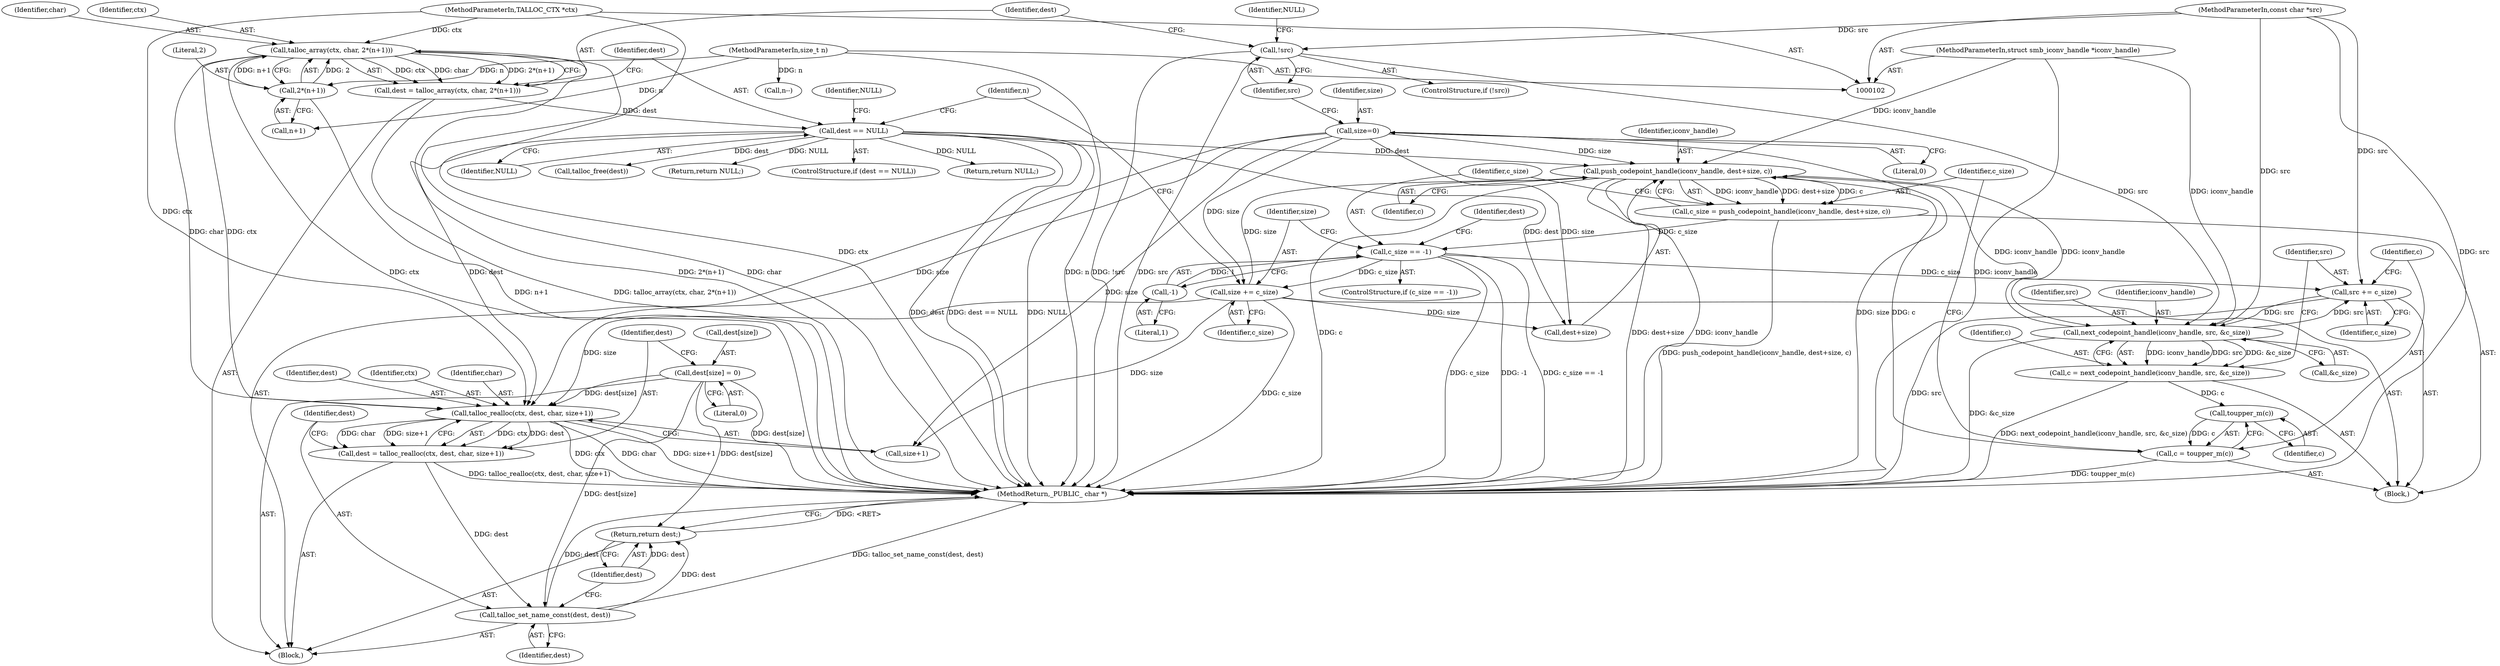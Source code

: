 digraph "1_samba_ba5dbda6d0174a59d221c45cca52ecd232820d48_1@API" {
"1000187" [label="(Call,talloc_realloc(ctx, dest, char, size+1))"];
"1000121" [label="(Call,talloc_array(ctx, char, 2*(n+1)))"];
"1000104" [label="(MethodParameterIn,TALLOC_CTX *ctx)"];
"1000124" [label="(Call,2*(n+1))"];
"1000106" [label="(MethodParameterIn,size_t n)"];
"1000180" [label="(Call,dest[size] = 0)"];
"1000130" [label="(Call,dest == NULL)"];
"1000119" [label="(Call,dest = talloc_array(ctx, char, 2*(n+1)))"];
"1000177" [label="(Call,size += c_size)"];
"1000168" [label="(Call,c_size == -1)"];
"1000159" [label="(Call,c_size = push_codepoint_handle(iconv_handle, dest+size, c))"];
"1000161" [label="(Call,push_codepoint_handle(iconv_handle, dest+size, c))"];
"1000147" [label="(Call,next_codepoint_handle(iconv_handle, src, &c_size))"];
"1000103" [label="(MethodParameterIn,struct smb_iconv_handle *iconv_handle)"];
"1000114" [label="(Call,!src)"];
"1000105" [label="(MethodParameterIn,const char *src)"];
"1000152" [label="(Call,src += c_size)"];
"1000109" [label="(Call,size=0)"];
"1000155" [label="(Call,c = toupper_m(c))"];
"1000157" [label="(Call,toupper_m(c))"];
"1000145" [label="(Call,c = next_codepoint_handle(iconv_handle, src, &c_size))"];
"1000170" [label="(Call,-1)"];
"1000185" [label="(Call,dest = talloc_realloc(ctx, dest, char, size+1))"];
"1000194" [label="(Call,talloc_set_name_const(dest, dest))"];
"1000197" [label="(Return,return dest;)"];
"1000173" [label="(Call,talloc_free(dest))"];
"1000190" [label="(Identifier,char)"];
"1000161" [label="(Call,push_codepoint_handle(iconv_handle, dest+size, c))"];
"1000124" [label="(Call,2*(n+1))"];
"1000177" [label="(Call,size += c_size)"];
"1000194" [label="(Call,talloc_set_name_const(dest, dest))"];
"1000156" [label="(Identifier,c)"];
"1000114" [label="(Call,!src)"];
"1000168" [label="(Call,c_size == -1)"];
"1000150" [label="(Call,&c_size)"];
"1000198" [label="(Identifier,dest)"];
"1000186" [label="(Identifier,dest)"];
"1000184" [label="(Literal,0)"];
"1000123" [label="(Identifier,char)"];
"1000134" [label="(Return,return NULL;)"];
"1000118" [label="(Identifier,NULL)"];
"1000195" [label="(Identifier,dest)"];
"1000125" [label="(Literal,2)"];
"1000152" [label="(Call,src += c_size)"];
"1000166" [label="(Identifier,c)"];
"1000155" [label="(Call,c = toupper_m(c))"];
"1000115" [label="(Identifier,src)"];
"1000119" [label="(Call,dest = talloc_array(ctx, char, 2*(n+1)))"];
"1000174" [label="(Identifier,dest)"];
"1000159" [label="(Call,c_size = push_codepoint_handle(iconv_handle, dest+size, c))"];
"1000191" [label="(Call,size+1)"];
"1000120" [label="(Identifier,dest)"];
"1000142" [label="(Block,)"];
"1000105" [label="(MethodParameterIn,const char *src)"];
"1000162" [label="(Identifier,iconv_handle)"];
"1000187" [label="(Call,talloc_realloc(ctx, dest, char, size+1))"];
"1000110" [label="(Identifier,size)"];
"1000129" [label="(ControlStructure,if (dest == NULL))"];
"1000145" [label="(Call,c = next_codepoint_handle(iconv_handle, src, &c_size))"];
"1000171" [label="(Literal,1)"];
"1000138" [label="(Call,n--)"];
"1000157" [label="(Call,toupper_m(c))"];
"1000197" [label="(Return,return dest;)"];
"1000126" [label="(Call,n+1)"];
"1000130" [label="(Call,dest == NULL)"];
"1000178" [label="(Identifier,size)"];
"1000189" [label="(Identifier,dest)"];
"1000107" [label="(Block,)"];
"1000135" [label="(Identifier,NULL)"];
"1000170" [label="(Call,-1)"];
"1000103" [label="(MethodParameterIn,struct smb_iconv_handle *iconv_handle)"];
"1000121" [label="(Call,talloc_array(ctx, char, 2*(n+1)))"];
"1000106" [label="(MethodParameterIn,size_t n)"];
"1000111" [label="(Literal,0)"];
"1000146" [label="(Identifier,c)"];
"1000139" [label="(Identifier,n)"];
"1000175" [label="(Return,return NULL;)"];
"1000158" [label="(Identifier,c)"];
"1000196" [label="(Identifier,dest)"];
"1000148" [label="(Identifier,iconv_handle)"];
"1000180" [label="(Call,dest[size] = 0)"];
"1000163" [label="(Call,dest+size)"];
"1000149" [label="(Identifier,src)"];
"1000113" [label="(ControlStructure,if (!src))"];
"1000109" [label="(Call,size=0)"];
"1000132" [label="(Identifier,NULL)"];
"1000153" [label="(Identifier,src)"];
"1000154" [label="(Identifier,c_size)"];
"1000122" [label="(Identifier,ctx)"];
"1000188" [label="(Identifier,ctx)"];
"1000160" [label="(Identifier,c_size)"];
"1000179" [label="(Identifier,c_size)"];
"1000147" [label="(Call,next_codepoint_handle(iconv_handle, src, &c_size))"];
"1000181" [label="(Call,dest[size])"];
"1000131" [label="(Identifier,dest)"];
"1000167" [label="(ControlStructure,if (c_size == -1))"];
"1000104" [label="(MethodParameterIn,TALLOC_CTX *ctx)"];
"1000185" [label="(Call,dest = talloc_realloc(ctx, dest, char, size+1))"];
"1000199" [label="(MethodReturn,_PUBLIC_ char *)"];
"1000169" [label="(Identifier,c_size)"];
"1000187" -> "1000185"  [label="AST: "];
"1000187" -> "1000191"  [label="CFG: "];
"1000188" -> "1000187"  [label="AST: "];
"1000189" -> "1000187"  [label="AST: "];
"1000190" -> "1000187"  [label="AST: "];
"1000191" -> "1000187"  [label="AST: "];
"1000185" -> "1000187"  [label="CFG: "];
"1000187" -> "1000199"  [label="DDG: ctx"];
"1000187" -> "1000199"  [label="DDG: char"];
"1000187" -> "1000199"  [label="DDG: size+1"];
"1000187" -> "1000185"  [label="DDG: ctx"];
"1000187" -> "1000185"  [label="DDG: dest"];
"1000187" -> "1000185"  [label="DDG: char"];
"1000187" -> "1000185"  [label="DDG: size+1"];
"1000121" -> "1000187"  [label="DDG: ctx"];
"1000121" -> "1000187"  [label="DDG: char"];
"1000104" -> "1000187"  [label="DDG: ctx"];
"1000180" -> "1000187"  [label="DDG: dest[size]"];
"1000130" -> "1000187"  [label="DDG: dest"];
"1000177" -> "1000187"  [label="DDG: size"];
"1000109" -> "1000187"  [label="DDG: size"];
"1000121" -> "1000119"  [label="AST: "];
"1000121" -> "1000124"  [label="CFG: "];
"1000122" -> "1000121"  [label="AST: "];
"1000123" -> "1000121"  [label="AST: "];
"1000124" -> "1000121"  [label="AST: "];
"1000119" -> "1000121"  [label="CFG: "];
"1000121" -> "1000199"  [label="DDG: char"];
"1000121" -> "1000199"  [label="DDG: ctx"];
"1000121" -> "1000199"  [label="DDG: 2*(n+1)"];
"1000121" -> "1000119"  [label="DDG: ctx"];
"1000121" -> "1000119"  [label="DDG: char"];
"1000121" -> "1000119"  [label="DDG: 2*(n+1)"];
"1000104" -> "1000121"  [label="DDG: ctx"];
"1000124" -> "1000121"  [label="DDG: 2"];
"1000124" -> "1000121"  [label="DDG: n+1"];
"1000104" -> "1000102"  [label="AST: "];
"1000104" -> "1000199"  [label="DDG: ctx"];
"1000124" -> "1000126"  [label="CFG: "];
"1000125" -> "1000124"  [label="AST: "];
"1000126" -> "1000124"  [label="AST: "];
"1000124" -> "1000199"  [label="DDG: n+1"];
"1000106" -> "1000124"  [label="DDG: n"];
"1000106" -> "1000102"  [label="AST: "];
"1000106" -> "1000199"  [label="DDG: n"];
"1000106" -> "1000126"  [label="DDG: n"];
"1000106" -> "1000138"  [label="DDG: n"];
"1000180" -> "1000107"  [label="AST: "];
"1000180" -> "1000184"  [label="CFG: "];
"1000181" -> "1000180"  [label="AST: "];
"1000184" -> "1000180"  [label="AST: "];
"1000186" -> "1000180"  [label="CFG: "];
"1000180" -> "1000199"  [label="DDG: dest[size]"];
"1000180" -> "1000194"  [label="DDG: dest[size]"];
"1000180" -> "1000197"  [label="DDG: dest[size]"];
"1000130" -> "1000129"  [label="AST: "];
"1000130" -> "1000132"  [label="CFG: "];
"1000131" -> "1000130"  [label="AST: "];
"1000132" -> "1000130"  [label="AST: "];
"1000135" -> "1000130"  [label="CFG: "];
"1000139" -> "1000130"  [label="CFG: "];
"1000130" -> "1000199"  [label="DDG: dest == NULL"];
"1000130" -> "1000199"  [label="DDG: NULL"];
"1000130" -> "1000199"  [label="DDG: dest"];
"1000119" -> "1000130"  [label="DDG: dest"];
"1000130" -> "1000134"  [label="DDG: NULL"];
"1000130" -> "1000161"  [label="DDG: dest"];
"1000130" -> "1000163"  [label="DDG: dest"];
"1000130" -> "1000173"  [label="DDG: dest"];
"1000130" -> "1000175"  [label="DDG: NULL"];
"1000119" -> "1000107"  [label="AST: "];
"1000120" -> "1000119"  [label="AST: "];
"1000131" -> "1000119"  [label="CFG: "];
"1000119" -> "1000199"  [label="DDG: talloc_array(ctx, char, 2*(n+1))"];
"1000177" -> "1000142"  [label="AST: "];
"1000177" -> "1000179"  [label="CFG: "];
"1000178" -> "1000177"  [label="AST: "];
"1000179" -> "1000177"  [label="AST: "];
"1000139" -> "1000177"  [label="CFG: "];
"1000177" -> "1000199"  [label="DDG: c_size"];
"1000177" -> "1000161"  [label="DDG: size"];
"1000177" -> "1000163"  [label="DDG: size"];
"1000168" -> "1000177"  [label="DDG: c_size"];
"1000109" -> "1000177"  [label="DDG: size"];
"1000177" -> "1000191"  [label="DDG: size"];
"1000168" -> "1000167"  [label="AST: "];
"1000168" -> "1000170"  [label="CFG: "];
"1000169" -> "1000168"  [label="AST: "];
"1000170" -> "1000168"  [label="AST: "];
"1000174" -> "1000168"  [label="CFG: "];
"1000178" -> "1000168"  [label="CFG: "];
"1000168" -> "1000199"  [label="DDG: c_size == -1"];
"1000168" -> "1000199"  [label="DDG: c_size"];
"1000168" -> "1000199"  [label="DDG: -1"];
"1000168" -> "1000152"  [label="DDG: c_size"];
"1000159" -> "1000168"  [label="DDG: c_size"];
"1000170" -> "1000168"  [label="DDG: 1"];
"1000159" -> "1000142"  [label="AST: "];
"1000159" -> "1000161"  [label="CFG: "];
"1000160" -> "1000159"  [label="AST: "];
"1000161" -> "1000159"  [label="AST: "];
"1000169" -> "1000159"  [label="CFG: "];
"1000159" -> "1000199"  [label="DDG: push_codepoint_handle(iconv_handle, dest+size, c)"];
"1000161" -> "1000159"  [label="DDG: iconv_handle"];
"1000161" -> "1000159"  [label="DDG: dest+size"];
"1000161" -> "1000159"  [label="DDG: c"];
"1000161" -> "1000166"  [label="CFG: "];
"1000162" -> "1000161"  [label="AST: "];
"1000163" -> "1000161"  [label="AST: "];
"1000166" -> "1000161"  [label="AST: "];
"1000161" -> "1000199"  [label="DDG: c"];
"1000161" -> "1000199"  [label="DDG: dest+size"];
"1000161" -> "1000199"  [label="DDG: iconv_handle"];
"1000161" -> "1000147"  [label="DDG: iconv_handle"];
"1000147" -> "1000161"  [label="DDG: iconv_handle"];
"1000103" -> "1000161"  [label="DDG: iconv_handle"];
"1000109" -> "1000161"  [label="DDG: size"];
"1000155" -> "1000161"  [label="DDG: c"];
"1000147" -> "1000145"  [label="AST: "];
"1000147" -> "1000150"  [label="CFG: "];
"1000148" -> "1000147"  [label="AST: "];
"1000149" -> "1000147"  [label="AST: "];
"1000150" -> "1000147"  [label="AST: "];
"1000145" -> "1000147"  [label="CFG: "];
"1000147" -> "1000199"  [label="DDG: &c_size"];
"1000147" -> "1000145"  [label="DDG: iconv_handle"];
"1000147" -> "1000145"  [label="DDG: src"];
"1000147" -> "1000145"  [label="DDG: &c_size"];
"1000103" -> "1000147"  [label="DDG: iconv_handle"];
"1000114" -> "1000147"  [label="DDG: src"];
"1000152" -> "1000147"  [label="DDG: src"];
"1000105" -> "1000147"  [label="DDG: src"];
"1000147" -> "1000152"  [label="DDG: src"];
"1000103" -> "1000102"  [label="AST: "];
"1000103" -> "1000199"  [label="DDG: iconv_handle"];
"1000114" -> "1000113"  [label="AST: "];
"1000114" -> "1000115"  [label="CFG: "];
"1000115" -> "1000114"  [label="AST: "];
"1000118" -> "1000114"  [label="CFG: "];
"1000120" -> "1000114"  [label="CFG: "];
"1000114" -> "1000199"  [label="DDG: !src"];
"1000114" -> "1000199"  [label="DDG: src"];
"1000105" -> "1000114"  [label="DDG: src"];
"1000105" -> "1000102"  [label="AST: "];
"1000105" -> "1000199"  [label="DDG: src"];
"1000105" -> "1000152"  [label="DDG: src"];
"1000152" -> "1000142"  [label="AST: "];
"1000152" -> "1000154"  [label="CFG: "];
"1000153" -> "1000152"  [label="AST: "];
"1000154" -> "1000152"  [label="AST: "];
"1000156" -> "1000152"  [label="CFG: "];
"1000152" -> "1000199"  [label="DDG: src"];
"1000109" -> "1000107"  [label="AST: "];
"1000109" -> "1000111"  [label="CFG: "];
"1000110" -> "1000109"  [label="AST: "];
"1000111" -> "1000109"  [label="AST: "];
"1000115" -> "1000109"  [label="CFG: "];
"1000109" -> "1000199"  [label="DDG: size"];
"1000109" -> "1000163"  [label="DDG: size"];
"1000109" -> "1000191"  [label="DDG: size"];
"1000155" -> "1000142"  [label="AST: "];
"1000155" -> "1000157"  [label="CFG: "];
"1000156" -> "1000155"  [label="AST: "];
"1000157" -> "1000155"  [label="AST: "];
"1000160" -> "1000155"  [label="CFG: "];
"1000155" -> "1000199"  [label="DDG: toupper_m(c)"];
"1000157" -> "1000155"  [label="DDG: c"];
"1000157" -> "1000158"  [label="CFG: "];
"1000158" -> "1000157"  [label="AST: "];
"1000145" -> "1000157"  [label="DDG: c"];
"1000145" -> "1000142"  [label="AST: "];
"1000146" -> "1000145"  [label="AST: "];
"1000153" -> "1000145"  [label="CFG: "];
"1000145" -> "1000199"  [label="DDG: next_codepoint_handle(iconv_handle, src, &c_size)"];
"1000170" -> "1000171"  [label="CFG: "];
"1000171" -> "1000170"  [label="AST: "];
"1000185" -> "1000107"  [label="AST: "];
"1000186" -> "1000185"  [label="AST: "];
"1000195" -> "1000185"  [label="CFG: "];
"1000185" -> "1000199"  [label="DDG: talloc_realloc(ctx, dest, char, size+1)"];
"1000185" -> "1000194"  [label="DDG: dest"];
"1000194" -> "1000107"  [label="AST: "];
"1000194" -> "1000196"  [label="CFG: "];
"1000195" -> "1000194"  [label="AST: "];
"1000196" -> "1000194"  [label="AST: "];
"1000198" -> "1000194"  [label="CFG: "];
"1000194" -> "1000199"  [label="DDG: talloc_set_name_const(dest, dest)"];
"1000194" -> "1000199"  [label="DDG: dest"];
"1000194" -> "1000197"  [label="DDG: dest"];
"1000197" -> "1000107"  [label="AST: "];
"1000197" -> "1000198"  [label="CFG: "];
"1000198" -> "1000197"  [label="AST: "];
"1000199" -> "1000197"  [label="CFG: "];
"1000197" -> "1000199"  [label="DDG: <RET>"];
"1000198" -> "1000197"  [label="DDG: dest"];
}
